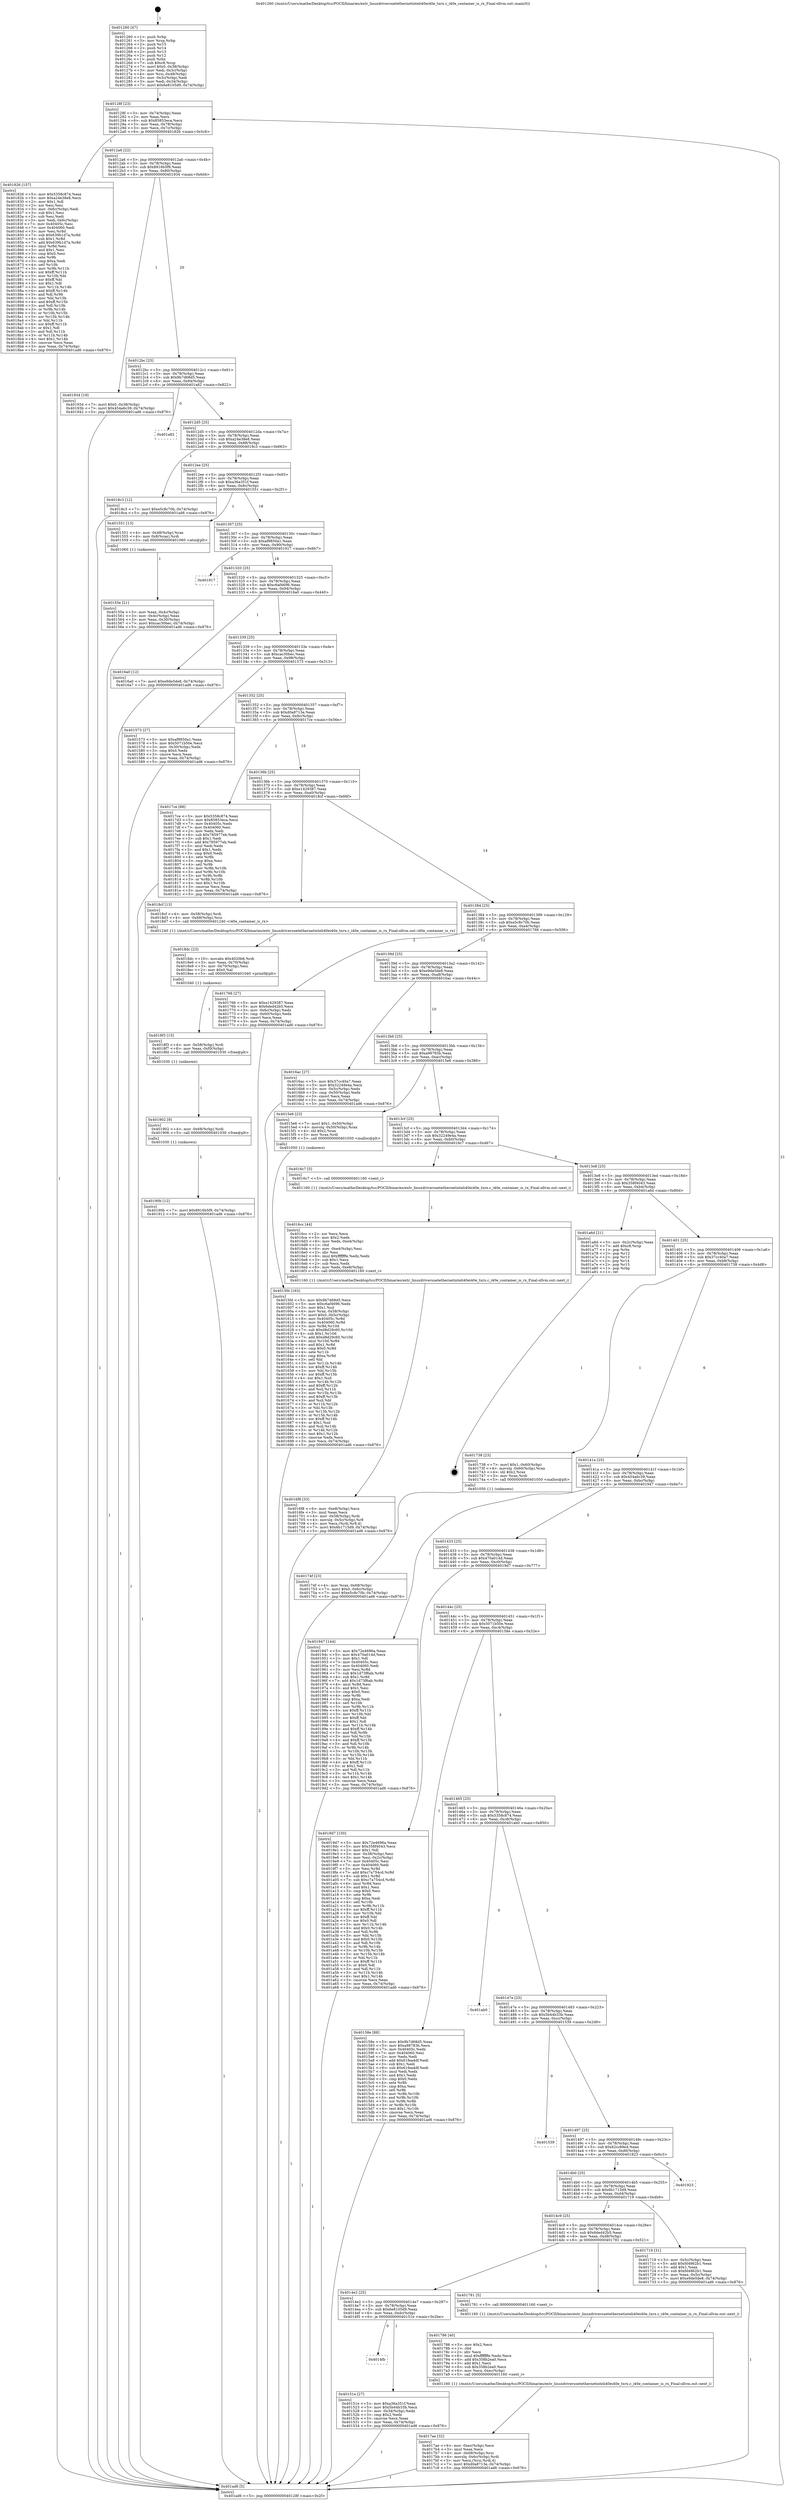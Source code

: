digraph "0x401260" {
  label = "0x401260 (/mnt/c/Users/mathe/Desktop/tcc/POCII/binaries/extr_linuxdriversnetethernetinteli40ei40e_txrx.c_i40e_container_is_rx_Final-ollvm.out::main(0))"
  labelloc = "t"
  node[shape=record]

  Entry [label="",width=0.3,height=0.3,shape=circle,fillcolor=black,style=filled]
  "0x40128f" [label="{
     0x40128f [23]\l
     | [instrs]\l
     &nbsp;&nbsp;0x40128f \<+3\>: mov -0x74(%rbp),%eax\l
     &nbsp;&nbsp;0x401292 \<+2\>: mov %eax,%ecx\l
     &nbsp;&nbsp;0x401294 \<+6\>: sub $0x85853eca,%ecx\l
     &nbsp;&nbsp;0x40129a \<+3\>: mov %eax,-0x78(%rbp)\l
     &nbsp;&nbsp;0x40129d \<+3\>: mov %ecx,-0x7c(%rbp)\l
     &nbsp;&nbsp;0x4012a0 \<+6\>: je 0000000000401826 \<main+0x5c6\>\l
  }"]
  "0x401826" [label="{
     0x401826 [157]\l
     | [instrs]\l
     &nbsp;&nbsp;0x401826 \<+5\>: mov $0x5358c874,%eax\l
     &nbsp;&nbsp;0x40182b \<+5\>: mov $0xa24e38e8,%ecx\l
     &nbsp;&nbsp;0x401830 \<+2\>: mov $0x1,%dl\l
     &nbsp;&nbsp;0x401832 \<+2\>: xor %esi,%esi\l
     &nbsp;&nbsp;0x401834 \<+3\>: mov -0x6c(%rbp),%edi\l
     &nbsp;&nbsp;0x401837 \<+3\>: sub $0x1,%esi\l
     &nbsp;&nbsp;0x40183a \<+2\>: sub %esi,%edi\l
     &nbsp;&nbsp;0x40183c \<+3\>: mov %edi,-0x6c(%rbp)\l
     &nbsp;&nbsp;0x40183f \<+7\>: mov 0x40405c,%esi\l
     &nbsp;&nbsp;0x401846 \<+7\>: mov 0x404060,%edi\l
     &nbsp;&nbsp;0x40184d \<+3\>: mov %esi,%r8d\l
     &nbsp;&nbsp;0x401850 \<+7\>: sub $0x639b1d7a,%r8d\l
     &nbsp;&nbsp;0x401857 \<+4\>: sub $0x1,%r8d\l
     &nbsp;&nbsp;0x40185b \<+7\>: add $0x639b1d7a,%r8d\l
     &nbsp;&nbsp;0x401862 \<+4\>: imul %r8d,%esi\l
     &nbsp;&nbsp;0x401866 \<+3\>: and $0x1,%esi\l
     &nbsp;&nbsp;0x401869 \<+3\>: cmp $0x0,%esi\l
     &nbsp;&nbsp;0x40186c \<+4\>: sete %r9b\l
     &nbsp;&nbsp;0x401870 \<+3\>: cmp $0xa,%edi\l
     &nbsp;&nbsp;0x401873 \<+4\>: setl %r10b\l
     &nbsp;&nbsp;0x401877 \<+3\>: mov %r9b,%r11b\l
     &nbsp;&nbsp;0x40187a \<+4\>: xor $0xff,%r11b\l
     &nbsp;&nbsp;0x40187e \<+3\>: mov %r10b,%bl\l
     &nbsp;&nbsp;0x401881 \<+3\>: xor $0xff,%bl\l
     &nbsp;&nbsp;0x401884 \<+3\>: xor $0x1,%dl\l
     &nbsp;&nbsp;0x401887 \<+3\>: mov %r11b,%r14b\l
     &nbsp;&nbsp;0x40188a \<+4\>: and $0xff,%r14b\l
     &nbsp;&nbsp;0x40188e \<+3\>: and %dl,%r9b\l
     &nbsp;&nbsp;0x401891 \<+3\>: mov %bl,%r15b\l
     &nbsp;&nbsp;0x401894 \<+4\>: and $0xff,%r15b\l
     &nbsp;&nbsp;0x401898 \<+3\>: and %dl,%r10b\l
     &nbsp;&nbsp;0x40189b \<+3\>: or %r9b,%r14b\l
     &nbsp;&nbsp;0x40189e \<+3\>: or %r10b,%r15b\l
     &nbsp;&nbsp;0x4018a1 \<+3\>: xor %r15b,%r14b\l
     &nbsp;&nbsp;0x4018a4 \<+3\>: or %bl,%r11b\l
     &nbsp;&nbsp;0x4018a7 \<+4\>: xor $0xff,%r11b\l
     &nbsp;&nbsp;0x4018ab \<+3\>: or $0x1,%dl\l
     &nbsp;&nbsp;0x4018ae \<+3\>: and %dl,%r11b\l
     &nbsp;&nbsp;0x4018b1 \<+3\>: or %r11b,%r14b\l
     &nbsp;&nbsp;0x4018b4 \<+4\>: test $0x1,%r14b\l
     &nbsp;&nbsp;0x4018b8 \<+3\>: cmovne %ecx,%eax\l
     &nbsp;&nbsp;0x4018bb \<+3\>: mov %eax,-0x74(%rbp)\l
     &nbsp;&nbsp;0x4018be \<+5\>: jmp 0000000000401ad6 \<main+0x876\>\l
  }"]
  "0x4012a6" [label="{
     0x4012a6 [22]\l
     | [instrs]\l
     &nbsp;&nbsp;0x4012a6 \<+5\>: jmp 00000000004012ab \<main+0x4b\>\l
     &nbsp;&nbsp;0x4012ab \<+3\>: mov -0x78(%rbp),%eax\l
     &nbsp;&nbsp;0x4012ae \<+5\>: sub $0x8916b5f9,%eax\l
     &nbsp;&nbsp;0x4012b3 \<+3\>: mov %eax,-0x80(%rbp)\l
     &nbsp;&nbsp;0x4012b6 \<+6\>: je 0000000000401934 \<main+0x6d4\>\l
  }"]
  Exit [label="",width=0.3,height=0.3,shape=circle,fillcolor=black,style=filled,peripheries=2]
  "0x401934" [label="{
     0x401934 [19]\l
     | [instrs]\l
     &nbsp;&nbsp;0x401934 \<+7\>: movl $0x0,-0x38(%rbp)\l
     &nbsp;&nbsp;0x40193b \<+7\>: movl $0x454a6c39,-0x74(%rbp)\l
     &nbsp;&nbsp;0x401942 \<+5\>: jmp 0000000000401ad6 \<main+0x876\>\l
  }"]
  "0x4012bc" [label="{
     0x4012bc [25]\l
     | [instrs]\l
     &nbsp;&nbsp;0x4012bc \<+5\>: jmp 00000000004012c1 \<main+0x61\>\l
     &nbsp;&nbsp;0x4012c1 \<+3\>: mov -0x78(%rbp),%eax\l
     &nbsp;&nbsp;0x4012c4 \<+5\>: sub $0x9b7d68d5,%eax\l
     &nbsp;&nbsp;0x4012c9 \<+6\>: mov %eax,-0x84(%rbp)\l
     &nbsp;&nbsp;0x4012cf \<+6\>: je 0000000000401a82 \<main+0x822\>\l
  }"]
  "0x40190b" [label="{
     0x40190b [12]\l
     | [instrs]\l
     &nbsp;&nbsp;0x40190b \<+7\>: movl $0x8916b5f9,-0x74(%rbp)\l
     &nbsp;&nbsp;0x401912 \<+5\>: jmp 0000000000401ad6 \<main+0x876\>\l
  }"]
  "0x401a82" [label="{
     0x401a82\l
  }", style=dashed]
  "0x4012d5" [label="{
     0x4012d5 [25]\l
     | [instrs]\l
     &nbsp;&nbsp;0x4012d5 \<+5\>: jmp 00000000004012da \<main+0x7a\>\l
     &nbsp;&nbsp;0x4012da \<+3\>: mov -0x78(%rbp),%eax\l
     &nbsp;&nbsp;0x4012dd \<+5\>: sub $0xa24e38e8,%eax\l
     &nbsp;&nbsp;0x4012e2 \<+6\>: mov %eax,-0x88(%rbp)\l
     &nbsp;&nbsp;0x4012e8 \<+6\>: je 00000000004018c3 \<main+0x663\>\l
  }"]
  "0x401902" [label="{
     0x401902 [9]\l
     | [instrs]\l
     &nbsp;&nbsp;0x401902 \<+4\>: mov -0x68(%rbp),%rdi\l
     &nbsp;&nbsp;0x401906 \<+5\>: call 0000000000401030 \<free@plt\>\l
     | [calls]\l
     &nbsp;&nbsp;0x401030 \{1\} (unknown)\l
  }"]
  "0x4018c3" [label="{
     0x4018c3 [12]\l
     | [instrs]\l
     &nbsp;&nbsp;0x4018c3 \<+7\>: movl $0xe5c8c70b,-0x74(%rbp)\l
     &nbsp;&nbsp;0x4018ca \<+5\>: jmp 0000000000401ad6 \<main+0x876\>\l
  }"]
  "0x4012ee" [label="{
     0x4012ee [25]\l
     | [instrs]\l
     &nbsp;&nbsp;0x4012ee \<+5\>: jmp 00000000004012f3 \<main+0x93\>\l
     &nbsp;&nbsp;0x4012f3 \<+3\>: mov -0x78(%rbp),%eax\l
     &nbsp;&nbsp;0x4012f6 \<+5\>: sub $0xa36a351f,%eax\l
     &nbsp;&nbsp;0x4012fb \<+6\>: mov %eax,-0x8c(%rbp)\l
     &nbsp;&nbsp;0x401301 \<+6\>: je 0000000000401551 \<main+0x2f1\>\l
  }"]
  "0x4018f3" [label="{
     0x4018f3 [15]\l
     | [instrs]\l
     &nbsp;&nbsp;0x4018f3 \<+4\>: mov -0x58(%rbp),%rdi\l
     &nbsp;&nbsp;0x4018f7 \<+6\>: mov %eax,-0xf0(%rbp)\l
     &nbsp;&nbsp;0x4018fd \<+5\>: call 0000000000401030 \<free@plt\>\l
     | [calls]\l
     &nbsp;&nbsp;0x401030 \{1\} (unknown)\l
  }"]
  "0x401551" [label="{
     0x401551 [13]\l
     | [instrs]\l
     &nbsp;&nbsp;0x401551 \<+4\>: mov -0x48(%rbp),%rax\l
     &nbsp;&nbsp;0x401555 \<+4\>: mov 0x8(%rax),%rdi\l
     &nbsp;&nbsp;0x401559 \<+5\>: call 0000000000401060 \<atoi@plt\>\l
     | [calls]\l
     &nbsp;&nbsp;0x401060 \{1\} (unknown)\l
  }"]
  "0x401307" [label="{
     0x401307 [25]\l
     | [instrs]\l
     &nbsp;&nbsp;0x401307 \<+5\>: jmp 000000000040130c \<main+0xac\>\l
     &nbsp;&nbsp;0x40130c \<+3\>: mov -0x78(%rbp),%eax\l
     &nbsp;&nbsp;0x40130f \<+5\>: sub $0xaf9850a1,%eax\l
     &nbsp;&nbsp;0x401314 \<+6\>: mov %eax,-0x90(%rbp)\l
     &nbsp;&nbsp;0x40131a \<+6\>: je 0000000000401917 \<main+0x6b7\>\l
  }"]
  "0x4018dc" [label="{
     0x4018dc [23]\l
     | [instrs]\l
     &nbsp;&nbsp;0x4018dc \<+10\>: movabs $0x4020b6,%rdi\l
     &nbsp;&nbsp;0x4018e6 \<+3\>: mov %eax,-0x70(%rbp)\l
     &nbsp;&nbsp;0x4018e9 \<+3\>: mov -0x70(%rbp),%esi\l
     &nbsp;&nbsp;0x4018ec \<+2\>: mov $0x0,%al\l
     &nbsp;&nbsp;0x4018ee \<+5\>: call 0000000000401040 \<printf@plt\>\l
     | [calls]\l
     &nbsp;&nbsp;0x401040 \{1\} (unknown)\l
  }"]
  "0x401917" [label="{
     0x401917\l
  }", style=dashed]
  "0x401320" [label="{
     0x401320 [25]\l
     | [instrs]\l
     &nbsp;&nbsp;0x401320 \<+5\>: jmp 0000000000401325 \<main+0xc5\>\l
     &nbsp;&nbsp;0x401325 \<+3\>: mov -0x78(%rbp),%eax\l
     &nbsp;&nbsp;0x401328 \<+5\>: sub $0xc6af4696,%eax\l
     &nbsp;&nbsp;0x40132d \<+6\>: mov %eax,-0x94(%rbp)\l
     &nbsp;&nbsp;0x401333 \<+6\>: je 00000000004016a0 \<main+0x440\>\l
  }"]
  "0x4017ae" [label="{
     0x4017ae [32]\l
     | [instrs]\l
     &nbsp;&nbsp;0x4017ae \<+6\>: mov -0xec(%rbp),%ecx\l
     &nbsp;&nbsp;0x4017b4 \<+3\>: imul %eax,%ecx\l
     &nbsp;&nbsp;0x4017b7 \<+4\>: mov -0x68(%rbp),%rsi\l
     &nbsp;&nbsp;0x4017bb \<+4\>: movslq -0x6c(%rbp),%rdi\l
     &nbsp;&nbsp;0x4017bf \<+3\>: mov %ecx,(%rsi,%rdi,4)\l
     &nbsp;&nbsp;0x4017c2 \<+7\>: movl $0xd0a8713e,-0x74(%rbp)\l
     &nbsp;&nbsp;0x4017c9 \<+5\>: jmp 0000000000401ad6 \<main+0x876\>\l
  }"]
  "0x4016a0" [label="{
     0x4016a0 [12]\l
     | [instrs]\l
     &nbsp;&nbsp;0x4016a0 \<+7\>: movl $0xe9de5de8,-0x74(%rbp)\l
     &nbsp;&nbsp;0x4016a7 \<+5\>: jmp 0000000000401ad6 \<main+0x876\>\l
  }"]
  "0x401339" [label="{
     0x401339 [25]\l
     | [instrs]\l
     &nbsp;&nbsp;0x401339 \<+5\>: jmp 000000000040133e \<main+0xde\>\l
     &nbsp;&nbsp;0x40133e \<+3\>: mov -0x78(%rbp),%eax\l
     &nbsp;&nbsp;0x401341 \<+5\>: sub $0xcac30bec,%eax\l
     &nbsp;&nbsp;0x401346 \<+6\>: mov %eax,-0x98(%rbp)\l
     &nbsp;&nbsp;0x40134c \<+6\>: je 0000000000401573 \<main+0x313\>\l
  }"]
  "0x401786" [label="{
     0x401786 [40]\l
     | [instrs]\l
     &nbsp;&nbsp;0x401786 \<+5\>: mov $0x2,%ecx\l
     &nbsp;&nbsp;0x40178b \<+1\>: cltd\l
     &nbsp;&nbsp;0x40178c \<+2\>: idiv %ecx\l
     &nbsp;&nbsp;0x40178e \<+6\>: imul $0xfffffffe,%edx,%ecx\l
     &nbsp;&nbsp;0x401794 \<+6\>: add $0x358b2ea0,%ecx\l
     &nbsp;&nbsp;0x40179a \<+3\>: add $0x1,%ecx\l
     &nbsp;&nbsp;0x40179d \<+6\>: sub $0x358b2ea0,%ecx\l
     &nbsp;&nbsp;0x4017a3 \<+6\>: mov %ecx,-0xec(%rbp)\l
     &nbsp;&nbsp;0x4017a9 \<+5\>: call 0000000000401160 \<next_i\>\l
     | [calls]\l
     &nbsp;&nbsp;0x401160 \{1\} (/mnt/c/Users/mathe/Desktop/tcc/POCII/binaries/extr_linuxdriversnetethernetinteli40ei40e_txrx.c_i40e_container_is_rx_Final-ollvm.out::next_i)\l
  }"]
  "0x401573" [label="{
     0x401573 [27]\l
     | [instrs]\l
     &nbsp;&nbsp;0x401573 \<+5\>: mov $0xaf9850a1,%eax\l
     &nbsp;&nbsp;0x401578 \<+5\>: mov $0x5071b50e,%ecx\l
     &nbsp;&nbsp;0x40157d \<+3\>: mov -0x30(%rbp),%edx\l
     &nbsp;&nbsp;0x401580 \<+3\>: cmp $0x0,%edx\l
     &nbsp;&nbsp;0x401583 \<+3\>: cmove %ecx,%eax\l
     &nbsp;&nbsp;0x401586 \<+3\>: mov %eax,-0x74(%rbp)\l
     &nbsp;&nbsp;0x401589 \<+5\>: jmp 0000000000401ad6 \<main+0x876\>\l
  }"]
  "0x401352" [label="{
     0x401352 [25]\l
     | [instrs]\l
     &nbsp;&nbsp;0x401352 \<+5\>: jmp 0000000000401357 \<main+0xf7\>\l
     &nbsp;&nbsp;0x401357 \<+3\>: mov -0x78(%rbp),%eax\l
     &nbsp;&nbsp;0x40135a \<+5\>: sub $0xd0a8713e,%eax\l
     &nbsp;&nbsp;0x40135f \<+6\>: mov %eax,-0x9c(%rbp)\l
     &nbsp;&nbsp;0x401365 \<+6\>: je 00000000004017ce \<main+0x56e\>\l
  }"]
  "0x40174f" [label="{
     0x40174f [23]\l
     | [instrs]\l
     &nbsp;&nbsp;0x40174f \<+4\>: mov %rax,-0x68(%rbp)\l
     &nbsp;&nbsp;0x401753 \<+7\>: movl $0x0,-0x6c(%rbp)\l
     &nbsp;&nbsp;0x40175a \<+7\>: movl $0xe5c8c70b,-0x74(%rbp)\l
     &nbsp;&nbsp;0x401761 \<+5\>: jmp 0000000000401ad6 \<main+0x876\>\l
  }"]
  "0x4017ce" [label="{
     0x4017ce [88]\l
     | [instrs]\l
     &nbsp;&nbsp;0x4017ce \<+5\>: mov $0x5358c874,%eax\l
     &nbsp;&nbsp;0x4017d3 \<+5\>: mov $0x85853eca,%ecx\l
     &nbsp;&nbsp;0x4017d8 \<+7\>: mov 0x40405c,%edx\l
     &nbsp;&nbsp;0x4017df \<+7\>: mov 0x404060,%esi\l
     &nbsp;&nbsp;0x4017e6 \<+2\>: mov %edx,%edi\l
     &nbsp;&nbsp;0x4017e8 \<+6\>: sub $0x785977eb,%edi\l
     &nbsp;&nbsp;0x4017ee \<+3\>: sub $0x1,%edi\l
     &nbsp;&nbsp;0x4017f1 \<+6\>: add $0x785977eb,%edi\l
     &nbsp;&nbsp;0x4017f7 \<+3\>: imul %edi,%edx\l
     &nbsp;&nbsp;0x4017fa \<+3\>: and $0x1,%edx\l
     &nbsp;&nbsp;0x4017fd \<+3\>: cmp $0x0,%edx\l
     &nbsp;&nbsp;0x401800 \<+4\>: sete %r8b\l
     &nbsp;&nbsp;0x401804 \<+3\>: cmp $0xa,%esi\l
     &nbsp;&nbsp;0x401807 \<+4\>: setl %r9b\l
     &nbsp;&nbsp;0x40180b \<+3\>: mov %r8b,%r10b\l
     &nbsp;&nbsp;0x40180e \<+3\>: and %r9b,%r10b\l
     &nbsp;&nbsp;0x401811 \<+3\>: xor %r9b,%r8b\l
     &nbsp;&nbsp;0x401814 \<+3\>: or %r8b,%r10b\l
     &nbsp;&nbsp;0x401817 \<+4\>: test $0x1,%r10b\l
     &nbsp;&nbsp;0x40181b \<+3\>: cmovne %ecx,%eax\l
     &nbsp;&nbsp;0x40181e \<+3\>: mov %eax,-0x74(%rbp)\l
     &nbsp;&nbsp;0x401821 \<+5\>: jmp 0000000000401ad6 \<main+0x876\>\l
  }"]
  "0x40136b" [label="{
     0x40136b [25]\l
     | [instrs]\l
     &nbsp;&nbsp;0x40136b \<+5\>: jmp 0000000000401370 \<main+0x110\>\l
     &nbsp;&nbsp;0x401370 \<+3\>: mov -0x78(%rbp),%eax\l
     &nbsp;&nbsp;0x401373 \<+5\>: sub $0xe1429387,%eax\l
     &nbsp;&nbsp;0x401378 \<+6\>: mov %eax,-0xa0(%rbp)\l
     &nbsp;&nbsp;0x40137e \<+6\>: je 00000000004018cf \<main+0x66f\>\l
  }"]
  "0x4016f8" [label="{
     0x4016f8 [33]\l
     | [instrs]\l
     &nbsp;&nbsp;0x4016f8 \<+6\>: mov -0xe8(%rbp),%ecx\l
     &nbsp;&nbsp;0x4016fe \<+3\>: imul %eax,%ecx\l
     &nbsp;&nbsp;0x401701 \<+4\>: mov -0x58(%rbp),%rdi\l
     &nbsp;&nbsp;0x401705 \<+4\>: movslq -0x5c(%rbp),%r8\l
     &nbsp;&nbsp;0x401709 \<+4\>: mov %ecx,(%rdi,%r8,4)\l
     &nbsp;&nbsp;0x40170d \<+7\>: movl $0x6b1715d9,-0x74(%rbp)\l
     &nbsp;&nbsp;0x401714 \<+5\>: jmp 0000000000401ad6 \<main+0x876\>\l
  }"]
  "0x4018cf" [label="{
     0x4018cf [13]\l
     | [instrs]\l
     &nbsp;&nbsp;0x4018cf \<+4\>: mov -0x58(%rbp),%rdi\l
     &nbsp;&nbsp;0x4018d3 \<+4\>: mov -0x68(%rbp),%rsi\l
     &nbsp;&nbsp;0x4018d7 \<+5\>: call 0000000000401240 \<i40e_container_is_rx\>\l
     | [calls]\l
     &nbsp;&nbsp;0x401240 \{1\} (/mnt/c/Users/mathe/Desktop/tcc/POCII/binaries/extr_linuxdriversnetethernetinteli40ei40e_txrx.c_i40e_container_is_rx_Final-ollvm.out::i40e_container_is_rx)\l
  }"]
  "0x401384" [label="{
     0x401384 [25]\l
     | [instrs]\l
     &nbsp;&nbsp;0x401384 \<+5\>: jmp 0000000000401389 \<main+0x129\>\l
     &nbsp;&nbsp;0x401389 \<+3\>: mov -0x78(%rbp),%eax\l
     &nbsp;&nbsp;0x40138c \<+5\>: sub $0xe5c8c70b,%eax\l
     &nbsp;&nbsp;0x401391 \<+6\>: mov %eax,-0xa4(%rbp)\l
     &nbsp;&nbsp;0x401397 \<+6\>: je 0000000000401766 \<main+0x506\>\l
  }"]
  "0x4016cc" [label="{
     0x4016cc [44]\l
     | [instrs]\l
     &nbsp;&nbsp;0x4016cc \<+2\>: xor %ecx,%ecx\l
     &nbsp;&nbsp;0x4016ce \<+5\>: mov $0x2,%edx\l
     &nbsp;&nbsp;0x4016d3 \<+6\>: mov %edx,-0xe4(%rbp)\l
     &nbsp;&nbsp;0x4016d9 \<+1\>: cltd\l
     &nbsp;&nbsp;0x4016da \<+6\>: mov -0xe4(%rbp),%esi\l
     &nbsp;&nbsp;0x4016e0 \<+2\>: idiv %esi\l
     &nbsp;&nbsp;0x4016e2 \<+6\>: imul $0xfffffffe,%edx,%edx\l
     &nbsp;&nbsp;0x4016e8 \<+3\>: sub $0x1,%ecx\l
     &nbsp;&nbsp;0x4016eb \<+2\>: sub %ecx,%edx\l
     &nbsp;&nbsp;0x4016ed \<+6\>: mov %edx,-0xe8(%rbp)\l
     &nbsp;&nbsp;0x4016f3 \<+5\>: call 0000000000401160 \<next_i\>\l
     | [calls]\l
     &nbsp;&nbsp;0x401160 \{1\} (/mnt/c/Users/mathe/Desktop/tcc/POCII/binaries/extr_linuxdriversnetethernetinteli40ei40e_txrx.c_i40e_container_is_rx_Final-ollvm.out::next_i)\l
  }"]
  "0x401766" [label="{
     0x401766 [27]\l
     | [instrs]\l
     &nbsp;&nbsp;0x401766 \<+5\>: mov $0xe1429387,%eax\l
     &nbsp;&nbsp;0x40176b \<+5\>: mov $0x6ded42b5,%ecx\l
     &nbsp;&nbsp;0x401770 \<+3\>: mov -0x6c(%rbp),%edx\l
     &nbsp;&nbsp;0x401773 \<+3\>: cmp -0x60(%rbp),%edx\l
     &nbsp;&nbsp;0x401776 \<+3\>: cmovl %ecx,%eax\l
     &nbsp;&nbsp;0x401779 \<+3\>: mov %eax,-0x74(%rbp)\l
     &nbsp;&nbsp;0x40177c \<+5\>: jmp 0000000000401ad6 \<main+0x876\>\l
  }"]
  "0x40139d" [label="{
     0x40139d [25]\l
     | [instrs]\l
     &nbsp;&nbsp;0x40139d \<+5\>: jmp 00000000004013a2 \<main+0x142\>\l
     &nbsp;&nbsp;0x4013a2 \<+3\>: mov -0x78(%rbp),%eax\l
     &nbsp;&nbsp;0x4013a5 \<+5\>: sub $0xe9de5de8,%eax\l
     &nbsp;&nbsp;0x4013aa \<+6\>: mov %eax,-0xa8(%rbp)\l
     &nbsp;&nbsp;0x4013b0 \<+6\>: je 00000000004016ac \<main+0x44c\>\l
  }"]
  "0x4015fd" [label="{
     0x4015fd [163]\l
     | [instrs]\l
     &nbsp;&nbsp;0x4015fd \<+5\>: mov $0x9b7d68d5,%ecx\l
     &nbsp;&nbsp;0x401602 \<+5\>: mov $0xc6af4696,%edx\l
     &nbsp;&nbsp;0x401607 \<+3\>: mov $0x1,%sil\l
     &nbsp;&nbsp;0x40160a \<+4\>: mov %rax,-0x58(%rbp)\l
     &nbsp;&nbsp;0x40160e \<+7\>: movl $0x0,-0x5c(%rbp)\l
     &nbsp;&nbsp;0x401615 \<+8\>: mov 0x40405c,%r8d\l
     &nbsp;&nbsp;0x40161d \<+8\>: mov 0x404060,%r9d\l
     &nbsp;&nbsp;0x401625 \<+3\>: mov %r8d,%r10d\l
     &nbsp;&nbsp;0x401628 \<+7\>: sub $0xd8d29c60,%r10d\l
     &nbsp;&nbsp;0x40162f \<+4\>: sub $0x1,%r10d\l
     &nbsp;&nbsp;0x401633 \<+7\>: add $0xd8d29c60,%r10d\l
     &nbsp;&nbsp;0x40163a \<+4\>: imul %r10d,%r8d\l
     &nbsp;&nbsp;0x40163e \<+4\>: and $0x1,%r8d\l
     &nbsp;&nbsp;0x401642 \<+4\>: cmp $0x0,%r8d\l
     &nbsp;&nbsp;0x401646 \<+4\>: sete %r11b\l
     &nbsp;&nbsp;0x40164a \<+4\>: cmp $0xa,%r9d\l
     &nbsp;&nbsp;0x40164e \<+3\>: setl %bl\l
     &nbsp;&nbsp;0x401651 \<+3\>: mov %r11b,%r14b\l
     &nbsp;&nbsp;0x401654 \<+4\>: xor $0xff,%r14b\l
     &nbsp;&nbsp;0x401658 \<+3\>: mov %bl,%r15b\l
     &nbsp;&nbsp;0x40165b \<+4\>: xor $0xff,%r15b\l
     &nbsp;&nbsp;0x40165f \<+4\>: xor $0x1,%sil\l
     &nbsp;&nbsp;0x401663 \<+3\>: mov %r14b,%r12b\l
     &nbsp;&nbsp;0x401666 \<+4\>: and $0xff,%r12b\l
     &nbsp;&nbsp;0x40166a \<+3\>: and %sil,%r11b\l
     &nbsp;&nbsp;0x40166d \<+3\>: mov %r15b,%r13b\l
     &nbsp;&nbsp;0x401670 \<+4\>: and $0xff,%r13b\l
     &nbsp;&nbsp;0x401674 \<+3\>: and %sil,%bl\l
     &nbsp;&nbsp;0x401677 \<+3\>: or %r11b,%r12b\l
     &nbsp;&nbsp;0x40167a \<+3\>: or %bl,%r13b\l
     &nbsp;&nbsp;0x40167d \<+3\>: xor %r13b,%r12b\l
     &nbsp;&nbsp;0x401680 \<+3\>: or %r15b,%r14b\l
     &nbsp;&nbsp;0x401683 \<+4\>: xor $0xff,%r14b\l
     &nbsp;&nbsp;0x401687 \<+4\>: or $0x1,%sil\l
     &nbsp;&nbsp;0x40168b \<+3\>: and %sil,%r14b\l
     &nbsp;&nbsp;0x40168e \<+3\>: or %r14b,%r12b\l
     &nbsp;&nbsp;0x401691 \<+4\>: test $0x1,%r12b\l
     &nbsp;&nbsp;0x401695 \<+3\>: cmovne %edx,%ecx\l
     &nbsp;&nbsp;0x401698 \<+3\>: mov %ecx,-0x74(%rbp)\l
     &nbsp;&nbsp;0x40169b \<+5\>: jmp 0000000000401ad6 \<main+0x876\>\l
  }"]
  "0x4016ac" [label="{
     0x4016ac [27]\l
     | [instrs]\l
     &nbsp;&nbsp;0x4016ac \<+5\>: mov $0x37cc40a7,%eax\l
     &nbsp;&nbsp;0x4016b1 \<+5\>: mov $0x32249e4a,%ecx\l
     &nbsp;&nbsp;0x4016b6 \<+3\>: mov -0x5c(%rbp),%edx\l
     &nbsp;&nbsp;0x4016b9 \<+3\>: cmp -0x50(%rbp),%edx\l
     &nbsp;&nbsp;0x4016bc \<+3\>: cmovl %ecx,%eax\l
     &nbsp;&nbsp;0x4016bf \<+3\>: mov %eax,-0x74(%rbp)\l
     &nbsp;&nbsp;0x4016c2 \<+5\>: jmp 0000000000401ad6 \<main+0x876\>\l
  }"]
  "0x4013b6" [label="{
     0x4013b6 [25]\l
     | [instrs]\l
     &nbsp;&nbsp;0x4013b6 \<+5\>: jmp 00000000004013bb \<main+0x15b\>\l
     &nbsp;&nbsp;0x4013bb \<+3\>: mov -0x78(%rbp),%eax\l
     &nbsp;&nbsp;0x4013be \<+5\>: sub $0xa98783b,%eax\l
     &nbsp;&nbsp;0x4013c3 \<+6\>: mov %eax,-0xac(%rbp)\l
     &nbsp;&nbsp;0x4013c9 \<+6\>: je 00000000004015e6 \<main+0x386\>\l
  }"]
  "0x40155e" [label="{
     0x40155e [21]\l
     | [instrs]\l
     &nbsp;&nbsp;0x40155e \<+3\>: mov %eax,-0x4c(%rbp)\l
     &nbsp;&nbsp;0x401561 \<+3\>: mov -0x4c(%rbp),%eax\l
     &nbsp;&nbsp;0x401564 \<+3\>: mov %eax,-0x30(%rbp)\l
     &nbsp;&nbsp;0x401567 \<+7\>: movl $0xcac30bec,-0x74(%rbp)\l
     &nbsp;&nbsp;0x40156e \<+5\>: jmp 0000000000401ad6 \<main+0x876\>\l
  }"]
  "0x4015e6" [label="{
     0x4015e6 [23]\l
     | [instrs]\l
     &nbsp;&nbsp;0x4015e6 \<+7\>: movl $0x1,-0x50(%rbp)\l
     &nbsp;&nbsp;0x4015ed \<+4\>: movslq -0x50(%rbp),%rax\l
     &nbsp;&nbsp;0x4015f1 \<+4\>: shl $0x2,%rax\l
     &nbsp;&nbsp;0x4015f5 \<+3\>: mov %rax,%rdi\l
     &nbsp;&nbsp;0x4015f8 \<+5\>: call 0000000000401050 \<malloc@plt\>\l
     | [calls]\l
     &nbsp;&nbsp;0x401050 \{1\} (unknown)\l
  }"]
  "0x4013cf" [label="{
     0x4013cf [25]\l
     | [instrs]\l
     &nbsp;&nbsp;0x4013cf \<+5\>: jmp 00000000004013d4 \<main+0x174\>\l
     &nbsp;&nbsp;0x4013d4 \<+3\>: mov -0x78(%rbp),%eax\l
     &nbsp;&nbsp;0x4013d7 \<+5\>: sub $0x32249e4a,%eax\l
     &nbsp;&nbsp;0x4013dc \<+6\>: mov %eax,-0xb0(%rbp)\l
     &nbsp;&nbsp;0x4013e2 \<+6\>: je 00000000004016c7 \<main+0x467\>\l
  }"]
  "0x401260" [label="{
     0x401260 [47]\l
     | [instrs]\l
     &nbsp;&nbsp;0x401260 \<+1\>: push %rbp\l
     &nbsp;&nbsp;0x401261 \<+3\>: mov %rsp,%rbp\l
     &nbsp;&nbsp;0x401264 \<+2\>: push %r15\l
     &nbsp;&nbsp;0x401266 \<+2\>: push %r14\l
     &nbsp;&nbsp;0x401268 \<+2\>: push %r13\l
     &nbsp;&nbsp;0x40126a \<+2\>: push %r12\l
     &nbsp;&nbsp;0x40126c \<+1\>: push %rbx\l
     &nbsp;&nbsp;0x40126d \<+7\>: sub $0xc8,%rsp\l
     &nbsp;&nbsp;0x401274 \<+7\>: movl $0x0,-0x38(%rbp)\l
     &nbsp;&nbsp;0x40127b \<+3\>: mov %edi,-0x3c(%rbp)\l
     &nbsp;&nbsp;0x40127e \<+4\>: mov %rsi,-0x48(%rbp)\l
     &nbsp;&nbsp;0x401282 \<+3\>: mov -0x3c(%rbp),%edi\l
     &nbsp;&nbsp;0x401285 \<+3\>: mov %edi,-0x34(%rbp)\l
     &nbsp;&nbsp;0x401288 \<+7\>: movl $0x6e8105d9,-0x74(%rbp)\l
  }"]
  "0x4016c7" [label="{
     0x4016c7 [5]\l
     | [instrs]\l
     &nbsp;&nbsp;0x4016c7 \<+5\>: call 0000000000401160 \<next_i\>\l
     | [calls]\l
     &nbsp;&nbsp;0x401160 \{1\} (/mnt/c/Users/mathe/Desktop/tcc/POCII/binaries/extr_linuxdriversnetethernetinteli40ei40e_txrx.c_i40e_container_is_rx_Final-ollvm.out::next_i)\l
  }"]
  "0x4013e8" [label="{
     0x4013e8 [25]\l
     | [instrs]\l
     &nbsp;&nbsp;0x4013e8 \<+5\>: jmp 00000000004013ed \<main+0x18d\>\l
     &nbsp;&nbsp;0x4013ed \<+3\>: mov -0x78(%rbp),%eax\l
     &nbsp;&nbsp;0x4013f0 \<+5\>: sub $0x358f4043,%eax\l
     &nbsp;&nbsp;0x4013f5 \<+6\>: mov %eax,-0xb4(%rbp)\l
     &nbsp;&nbsp;0x4013fb \<+6\>: je 0000000000401a6d \<main+0x80d\>\l
  }"]
  "0x401ad6" [label="{
     0x401ad6 [5]\l
     | [instrs]\l
     &nbsp;&nbsp;0x401ad6 \<+5\>: jmp 000000000040128f \<main+0x2f\>\l
  }"]
  "0x401a6d" [label="{
     0x401a6d [21]\l
     | [instrs]\l
     &nbsp;&nbsp;0x401a6d \<+3\>: mov -0x2c(%rbp),%eax\l
     &nbsp;&nbsp;0x401a70 \<+7\>: add $0xc8,%rsp\l
     &nbsp;&nbsp;0x401a77 \<+1\>: pop %rbx\l
     &nbsp;&nbsp;0x401a78 \<+2\>: pop %r12\l
     &nbsp;&nbsp;0x401a7a \<+2\>: pop %r13\l
     &nbsp;&nbsp;0x401a7c \<+2\>: pop %r14\l
     &nbsp;&nbsp;0x401a7e \<+2\>: pop %r15\l
     &nbsp;&nbsp;0x401a80 \<+1\>: pop %rbp\l
     &nbsp;&nbsp;0x401a81 \<+1\>: ret\l
  }"]
  "0x401401" [label="{
     0x401401 [25]\l
     | [instrs]\l
     &nbsp;&nbsp;0x401401 \<+5\>: jmp 0000000000401406 \<main+0x1a6\>\l
     &nbsp;&nbsp;0x401406 \<+3\>: mov -0x78(%rbp),%eax\l
     &nbsp;&nbsp;0x401409 \<+5\>: sub $0x37cc40a7,%eax\l
     &nbsp;&nbsp;0x40140e \<+6\>: mov %eax,-0xb8(%rbp)\l
     &nbsp;&nbsp;0x401414 \<+6\>: je 0000000000401738 \<main+0x4d8\>\l
  }"]
  "0x4014fb" [label="{
     0x4014fb\l
  }", style=dashed]
  "0x401738" [label="{
     0x401738 [23]\l
     | [instrs]\l
     &nbsp;&nbsp;0x401738 \<+7\>: movl $0x1,-0x60(%rbp)\l
     &nbsp;&nbsp;0x40173f \<+4\>: movslq -0x60(%rbp),%rax\l
     &nbsp;&nbsp;0x401743 \<+4\>: shl $0x2,%rax\l
     &nbsp;&nbsp;0x401747 \<+3\>: mov %rax,%rdi\l
     &nbsp;&nbsp;0x40174a \<+5\>: call 0000000000401050 \<malloc@plt\>\l
     | [calls]\l
     &nbsp;&nbsp;0x401050 \{1\} (unknown)\l
  }"]
  "0x40141a" [label="{
     0x40141a [25]\l
     | [instrs]\l
     &nbsp;&nbsp;0x40141a \<+5\>: jmp 000000000040141f \<main+0x1bf\>\l
     &nbsp;&nbsp;0x40141f \<+3\>: mov -0x78(%rbp),%eax\l
     &nbsp;&nbsp;0x401422 \<+5\>: sub $0x454a6c39,%eax\l
     &nbsp;&nbsp;0x401427 \<+6\>: mov %eax,-0xbc(%rbp)\l
     &nbsp;&nbsp;0x40142d \<+6\>: je 0000000000401947 \<main+0x6e7\>\l
  }"]
  "0x40151e" [label="{
     0x40151e [27]\l
     | [instrs]\l
     &nbsp;&nbsp;0x40151e \<+5\>: mov $0xa36a351f,%eax\l
     &nbsp;&nbsp;0x401523 \<+5\>: mov $0x5b44b33b,%ecx\l
     &nbsp;&nbsp;0x401528 \<+3\>: mov -0x34(%rbp),%edx\l
     &nbsp;&nbsp;0x40152b \<+3\>: cmp $0x2,%edx\l
     &nbsp;&nbsp;0x40152e \<+3\>: cmovne %ecx,%eax\l
     &nbsp;&nbsp;0x401531 \<+3\>: mov %eax,-0x74(%rbp)\l
     &nbsp;&nbsp;0x401534 \<+5\>: jmp 0000000000401ad6 \<main+0x876\>\l
  }"]
  "0x401947" [label="{
     0x401947 [144]\l
     | [instrs]\l
     &nbsp;&nbsp;0x401947 \<+5\>: mov $0x72e4696a,%eax\l
     &nbsp;&nbsp;0x40194c \<+5\>: mov $0x470a014d,%ecx\l
     &nbsp;&nbsp;0x401951 \<+2\>: mov $0x1,%dl\l
     &nbsp;&nbsp;0x401953 \<+7\>: mov 0x40405c,%esi\l
     &nbsp;&nbsp;0x40195a \<+7\>: mov 0x404060,%edi\l
     &nbsp;&nbsp;0x401961 \<+3\>: mov %esi,%r8d\l
     &nbsp;&nbsp;0x401964 \<+7\>: sub $0x1d73f6ab,%r8d\l
     &nbsp;&nbsp;0x40196b \<+4\>: sub $0x1,%r8d\l
     &nbsp;&nbsp;0x40196f \<+7\>: add $0x1d73f6ab,%r8d\l
     &nbsp;&nbsp;0x401976 \<+4\>: imul %r8d,%esi\l
     &nbsp;&nbsp;0x40197a \<+3\>: and $0x1,%esi\l
     &nbsp;&nbsp;0x40197d \<+3\>: cmp $0x0,%esi\l
     &nbsp;&nbsp;0x401980 \<+4\>: sete %r9b\l
     &nbsp;&nbsp;0x401984 \<+3\>: cmp $0xa,%edi\l
     &nbsp;&nbsp;0x401987 \<+4\>: setl %r10b\l
     &nbsp;&nbsp;0x40198b \<+3\>: mov %r9b,%r11b\l
     &nbsp;&nbsp;0x40198e \<+4\>: xor $0xff,%r11b\l
     &nbsp;&nbsp;0x401992 \<+3\>: mov %r10b,%bl\l
     &nbsp;&nbsp;0x401995 \<+3\>: xor $0xff,%bl\l
     &nbsp;&nbsp;0x401998 \<+3\>: xor $0x1,%dl\l
     &nbsp;&nbsp;0x40199b \<+3\>: mov %r11b,%r14b\l
     &nbsp;&nbsp;0x40199e \<+4\>: and $0xff,%r14b\l
     &nbsp;&nbsp;0x4019a2 \<+3\>: and %dl,%r9b\l
     &nbsp;&nbsp;0x4019a5 \<+3\>: mov %bl,%r15b\l
     &nbsp;&nbsp;0x4019a8 \<+4\>: and $0xff,%r15b\l
     &nbsp;&nbsp;0x4019ac \<+3\>: and %dl,%r10b\l
     &nbsp;&nbsp;0x4019af \<+3\>: or %r9b,%r14b\l
     &nbsp;&nbsp;0x4019b2 \<+3\>: or %r10b,%r15b\l
     &nbsp;&nbsp;0x4019b5 \<+3\>: xor %r15b,%r14b\l
     &nbsp;&nbsp;0x4019b8 \<+3\>: or %bl,%r11b\l
     &nbsp;&nbsp;0x4019bb \<+4\>: xor $0xff,%r11b\l
     &nbsp;&nbsp;0x4019bf \<+3\>: or $0x1,%dl\l
     &nbsp;&nbsp;0x4019c2 \<+3\>: and %dl,%r11b\l
     &nbsp;&nbsp;0x4019c5 \<+3\>: or %r11b,%r14b\l
     &nbsp;&nbsp;0x4019c8 \<+4\>: test $0x1,%r14b\l
     &nbsp;&nbsp;0x4019cc \<+3\>: cmovne %ecx,%eax\l
     &nbsp;&nbsp;0x4019cf \<+3\>: mov %eax,-0x74(%rbp)\l
     &nbsp;&nbsp;0x4019d2 \<+5\>: jmp 0000000000401ad6 \<main+0x876\>\l
  }"]
  "0x401433" [label="{
     0x401433 [25]\l
     | [instrs]\l
     &nbsp;&nbsp;0x401433 \<+5\>: jmp 0000000000401438 \<main+0x1d8\>\l
     &nbsp;&nbsp;0x401438 \<+3\>: mov -0x78(%rbp),%eax\l
     &nbsp;&nbsp;0x40143b \<+5\>: sub $0x470a014d,%eax\l
     &nbsp;&nbsp;0x401440 \<+6\>: mov %eax,-0xc0(%rbp)\l
     &nbsp;&nbsp;0x401446 \<+6\>: je 00000000004019d7 \<main+0x777\>\l
  }"]
  "0x4014e2" [label="{
     0x4014e2 [25]\l
     | [instrs]\l
     &nbsp;&nbsp;0x4014e2 \<+5\>: jmp 00000000004014e7 \<main+0x287\>\l
     &nbsp;&nbsp;0x4014e7 \<+3\>: mov -0x78(%rbp),%eax\l
     &nbsp;&nbsp;0x4014ea \<+5\>: sub $0x6e8105d9,%eax\l
     &nbsp;&nbsp;0x4014ef \<+6\>: mov %eax,-0xdc(%rbp)\l
     &nbsp;&nbsp;0x4014f5 \<+6\>: je 000000000040151e \<main+0x2be\>\l
  }"]
  "0x4019d7" [label="{
     0x4019d7 [150]\l
     | [instrs]\l
     &nbsp;&nbsp;0x4019d7 \<+5\>: mov $0x72e4696a,%eax\l
     &nbsp;&nbsp;0x4019dc \<+5\>: mov $0x358f4043,%ecx\l
     &nbsp;&nbsp;0x4019e1 \<+2\>: mov $0x1,%dl\l
     &nbsp;&nbsp;0x4019e3 \<+3\>: mov -0x38(%rbp),%esi\l
     &nbsp;&nbsp;0x4019e6 \<+3\>: mov %esi,-0x2c(%rbp)\l
     &nbsp;&nbsp;0x4019e9 \<+7\>: mov 0x40405c,%esi\l
     &nbsp;&nbsp;0x4019f0 \<+7\>: mov 0x404060,%edi\l
     &nbsp;&nbsp;0x4019f7 \<+3\>: mov %esi,%r8d\l
     &nbsp;&nbsp;0x4019fa \<+7\>: add $0xc7a754cd,%r8d\l
     &nbsp;&nbsp;0x401a01 \<+4\>: sub $0x1,%r8d\l
     &nbsp;&nbsp;0x401a05 \<+7\>: sub $0xc7a754cd,%r8d\l
     &nbsp;&nbsp;0x401a0c \<+4\>: imul %r8d,%esi\l
     &nbsp;&nbsp;0x401a10 \<+3\>: and $0x1,%esi\l
     &nbsp;&nbsp;0x401a13 \<+3\>: cmp $0x0,%esi\l
     &nbsp;&nbsp;0x401a16 \<+4\>: sete %r9b\l
     &nbsp;&nbsp;0x401a1a \<+3\>: cmp $0xa,%edi\l
     &nbsp;&nbsp;0x401a1d \<+4\>: setl %r10b\l
     &nbsp;&nbsp;0x401a21 \<+3\>: mov %r9b,%r11b\l
     &nbsp;&nbsp;0x401a24 \<+4\>: xor $0xff,%r11b\l
     &nbsp;&nbsp;0x401a28 \<+3\>: mov %r10b,%bl\l
     &nbsp;&nbsp;0x401a2b \<+3\>: xor $0xff,%bl\l
     &nbsp;&nbsp;0x401a2e \<+3\>: xor $0x0,%dl\l
     &nbsp;&nbsp;0x401a31 \<+3\>: mov %r11b,%r14b\l
     &nbsp;&nbsp;0x401a34 \<+4\>: and $0x0,%r14b\l
     &nbsp;&nbsp;0x401a38 \<+3\>: and %dl,%r9b\l
     &nbsp;&nbsp;0x401a3b \<+3\>: mov %bl,%r15b\l
     &nbsp;&nbsp;0x401a3e \<+4\>: and $0x0,%r15b\l
     &nbsp;&nbsp;0x401a42 \<+3\>: and %dl,%r10b\l
     &nbsp;&nbsp;0x401a45 \<+3\>: or %r9b,%r14b\l
     &nbsp;&nbsp;0x401a48 \<+3\>: or %r10b,%r15b\l
     &nbsp;&nbsp;0x401a4b \<+3\>: xor %r15b,%r14b\l
     &nbsp;&nbsp;0x401a4e \<+3\>: or %bl,%r11b\l
     &nbsp;&nbsp;0x401a51 \<+4\>: xor $0xff,%r11b\l
     &nbsp;&nbsp;0x401a55 \<+3\>: or $0x0,%dl\l
     &nbsp;&nbsp;0x401a58 \<+3\>: and %dl,%r11b\l
     &nbsp;&nbsp;0x401a5b \<+3\>: or %r11b,%r14b\l
     &nbsp;&nbsp;0x401a5e \<+4\>: test $0x1,%r14b\l
     &nbsp;&nbsp;0x401a62 \<+3\>: cmovne %ecx,%eax\l
     &nbsp;&nbsp;0x401a65 \<+3\>: mov %eax,-0x74(%rbp)\l
     &nbsp;&nbsp;0x401a68 \<+5\>: jmp 0000000000401ad6 \<main+0x876\>\l
  }"]
  "0x40144c" [label="{
     0x40144c [25]\l
     | [instrs]\l
     &nbsp;&nbsp;0x40144c \<+5\>: jmp 0000000000401451 \<main+0x1f1\>\l
     &nbsp;&nbsp;0x401451 \<+3\>: mov -0x78(%rbp),%eax\l
     &nbsp;&nbsp;0x401454 \<+5\>: sub $0x5071b50e,%eax\l
     &nbsp;&nbsp;0x401459 \<+6\>: mov %eax,-0xc4(%rbp)\l
     &nbsp;&nbsp;0x40145f \<+6\>: je 000000000040158e \<main+0x32e\>\l
  }"]
  "0x401781" [label="{
     0x401781 [5]\l
     | [instrs]\l
     &nbsp;&nbsp;0x401781 \<+5\>: call 0000000000401160 \<next_i\>\l
     | [calls]\l
     &nbsp;&nbsp;0x401160 \{1\} (/mnt/c/Users/mathe/Desktop/tcc/POCII/binaries/extr_linuxdriversnetethernetinteli40ei40e_txrx.c_i40e_container_is_rx_Final-ollvm.out::next_i)\l
  }"]
  "0x40158e" [label="{
     0x40158e [88]\l
     | [instrs]\l
     &nbsp;&nbsp;0x40158e \<+5\>: mov $0x9b7d68d5,%eax\l
     &nbsp;&nbsp;0x401593 \<+5\>: mov $0xa98783b,%ecx\l
     &nbsp;&nbsp;0x401598 \<+7\>: mov 0x40405c,%edx\l
     &nbsp;&nbsp;0x40159f \<+7\>: mov 0x404060,%esi\l
     &nbsp;&nbsp;0x4015a6 \<+2\>: mov %edx,%edi\l
     &nbsp;&nbsp;0x4015a8 \<+6\>: add $0x61fea4df,%edi\l
     &nbsp;&nbsp;0x4015ae \<+3\>: sub $0x1,%edi\l
     &nbsp;&nbsp;0x4015b1 \<+6\>: sub $0x61fea4df,%edi\l
     &nbsp;&nbsp;0x4015b7 \<+3\>: imul %edi,%edx\l
     &nbsp;&nbsp;0x4015ba \<+3\>: and $0x1,%edx\l
     &nbsp;&nbsp;0x4015bd \<+3\>: cmp $0x0,%edx\l
     &nbsp;&nbsp;0x4015c0 \<+4\>: sete %r8b\l
     &nbsp;&nbsp;0x4015c4 \<+3\>: cmp $0xa,%esi\l
     &nbsp;&nbsp;0x4015c7 \<+4\>: setl %r9b\l
     &nbsp;&nbsp;0x4015cb \<+3\>: mov %r8b,%r10b\l
     &nbsp;&nbsp;0x4015ce \<+3\>: and %r9b,%r10b\l
     &nbsp;&nbsp;0x4015d1 \<+3\>: xor %r9b,%r8b\l
     &nbsp;&nbsp;0x4015d4 \<+3\>: or %r8b,%r10b\l
     &nbsp;&nbsp;0x4015d7 \<+4\>: test $0x1,%r10b\l
     &nbsp;&nbsp;0x4015db \<+3\>: cmovne %ecx,%eax\l
     &nbsp;&nbsp;0x4015de \<+3\>: mov %eax,-0x74(%rbp)\l
     &nbsp;&nbsp;0x4015e1 \<+5\>: jmp 0000000000401ad6 \<main+0x876\>\l
  }"]
  "0x401465" [label="{
     0x401465 [25]\l
     | [instrs]\l
     &nbsp;&nbsp;0x401465 \<+5\>: jmp 000000000040146a \<main+0x20a\>\l
     &nbsp;&nbsp;0x40146a \<+3\>: mov -0x78(%rbp),%eax\l
     &nbsp;&nbsp;0x40146d \<+5\>: sub $0x5358c874,%eax\l
     &nbsp;&nbsp;0x401472 \<+6\>: mov %eax,-0xc8(%rbp)\l
     &nbsp;&nbsp;0x401478 \<+6\>: je 0000000000401ab0 \<main+0x850\>\l
  }"]
  "0x4014c9" [label="{
     0x4014c9 [25]\l
     | [instrs]\l
     &nbsp;&nbsp;0x4014c9 \<+5\>: jmp 00000000004014ce \<main+0x26e\>\l
     &nbsp;&nbsp;0x4014ce \<+3\>: mov -0x78(%rbp),%eax\l
     &nbsp;&nbsp;0x4014d1 \<+5\>: sub $0x6ded42b5,%eax\l
     &nbsp;&nbsp;0x4014d6 \<+6\>: mov %eax,-0xd8(%rbp)\l
     &nbsp;&nbsp;0x4014dc \<+6\>: je 0000000000401781 \<main+0x521\>\l
  }"]
  "0x401ab0" [label="{
     0x401ab0\l
  }", style=dashed]
  "0x40147e" [label="{
     0x40147e [25]\l
     | [instrs]\l
     &nbsp;&nbsp;0x40147e \<+5\>: jmp 0000000000401483 \<main+0x223\>\l
     &nbsp;&nbsp;0x401483 \<+3\>: mov -0x78(%rbp),%eax\l
     &nbsp;&nbsp;0x401486 \<+5\>: sub $0x5b44b33b,%eax\l
     &nbsp;&nbsp;0x40148b \<+6\>: mov %eax,-0xcc(%rbp)\l
     &nbsp;&nbsp;0x401491 \<+6\>: je 0000000000401539 \<main+0x2d9\>\l
  }"]
  "0x401719" [label="{
     0x401719 [31]\l
     | [instrs]\l
     &nbsp;&nbsp;0x401719 \<+3\>: mov -0x5c(%rbp),%eax\l
     &nbsp;&nbsp;0x40171c \<+5\>: add $0xfd4862b1,%eax\l
     &nbsp;&nbsp;0x401721 \<+3\>: add $0x1,%eax\l
     &nbsp;&nbsp;0x401724 \<+5\>: sub $0xfd4862b1,%eax\l
     &nbsp;&nbsp;0x401729 \<+3\>: mov %eax,-0x5c(%rbp)\l
     &nbsp;&nbsp;0x40172c \<+7\>: movl $0xe9de5de8,-0x74(%rbp)\l
     &nbsp;&nbsp;0x401733 \<+5\>: jmp 0000000000401ad6 \<main+0x876\>\l
  }"]
  "0x401539" [label="{
     0x401539\l
  }", style=dashed]
  "0x401497" [label="{
     0x401497 [25]\l
     | [instrs]\l
     &nbsp;&nbsp;0x401497 \<+5\>: jmp 000000000040149c \<main+0x23c\>\l
     &nbsp;&nbsp;0x40149c \<+3\>: mov -0x78(%rbp),%eax\l
     &nbsp;&nbsp;0x40149f \<+5\>: sub $0x62cc89e4,%eax\l
     &nbsp;&nbsp;0x4014a4 \<+6\>: mov %eax,-0xd0(%rbp)\l
     &nbsp;&nbsp;0x4014aa \<+6\>: je 0000000000401923 \<main+0x6c3\>\l
  }"]
  "0x4014b0" [label="{
     0x4014b0 [25]\l
     | [instrs]\l
     &nbsp;&nbsp;0x4014b0 \<+5\>: jmp 00000000004014b5 \<main+0x255\>\l
     &nbsp;&nbsp;0x4014b5 \<+3\>: mov -0x78(%rbp),%eax\l
     &nbsp;&nbsp;0x4014b8 \<+5\>: sub $0x6b1715d9,%eax\l
     &nbsp;&nbsp;0x4014bd \<+6\>: mov %eax,-0xd4(%rbp)\l
     &nbsp;&nbsp;0x4014c3 \<+6\>: je 0000000000401719 \<main+0x4b9\>\l
  }"]
  "0x401923" [label="{
     0x401923\l
  }", style=dashed]
  Entry -> "0x401260" [label=" 1"]
  "0x40128f" -> "0x401826" [label=" 1"]
  "0x40128f" -> "0x4012a6" [label=" 21"]
  "0x401a6d" -> Exit [label=" 1"]
  "0x4012a6" -> "0x401934" [label=" 1"]
  "0x4012a6" -> "0x4012bc" [label=" 20"]
  "0x4019d7" -> "0x401ad6" [label=" 1"]
  "0x4012bc" -> "0x401a82" [label=" 0"]
  "0x4012bc" -> "0x4012d5" [label=" 20"]
  "0x401947" -> "0x401ad6" [label=" 1"]
  "0x4012d5" -> "0x4018c3" [label=" 1"]
  "0x4012d5" -> "0x4012ee" [label=" 19"]
  "0x401934" -> "0x401ad6" [label=" 1"]
  "0x4012ee" -> "0x401551" [label=" 1"]
  "0x4012ee" -> "0x401307" [label=" 18"]
  "0x40190b" -> "0x401ad6" [label=" 1"]
  "0x401307" -> "0x401917" [label=" 0"]
  "0x401307" -> "0x401320" [label=" 18"]
  "0x401902" -> "0x40190b" [label=" 1"]
  "0x401320" -> "0x4016a0" [label=" 1"]
  "0x401320" -> "0x401339" [label=" 17"]
  "0x4018f3" -> "0x401902" [label=" 1"]
  "0x401339" -> "0x401573" [label=" 1"]
  "0x401339" -> "0x401352" [label=" 16"]
  "0x4018dc" -> "0x4018f3" [label=" 1"]
  "0x401352" -> "0x4017ce" [label=" 1"]
  "0x401352" -> "0x40136b" [label=" 15"]
  "0x4018cf" -> "0x4018dc" [label=" 1"]
  "0x40136b" -> "0x4018cf" [label=" 1"]
  "0x40136b" -> "0x401384" [label=" 14"]
  "0x4018c3" -> "0x401ad6" [label=" 1"]
  "0x401384" -> "0x401766" [label=" 2"]
  "0x401384" -> "0x40139d" [label=" 12"]
  "0x401826" -> "0x401ad6" [label=" 1"]
  "0x40139d" -> "0x4016ac" [label=" 2"]
  "0x40139d" -> "0x4013b6" [label=" 10"]
  "0x4017ce" -> "0x401ad6" [label=" 1"]
  "0x4013b6" -> "0x4015e6" [label=" 1"]
  "0x4013b6" -> "0x4013cf" [label=" 9"]
  "0x4017ae" -> "0x401ad6" [label=" 1"]
  "0x4013cf" -> "0x4016c7" [label=" 1"]
  "0x4013cf" -> "0x4013e8" [label=" 8"]
  "0x401786" -> "0x4017ae" [label=" 1"]
  "0x4013e8" -> "0x401a6d" [label=" 1"]
  "0x4013e8" -> "0x401401" [label=" 7"]
  "0x401781" -> "0x401786" [label=" 1"]
  "0x401401" -> "0x401738" [label=" 1"]
  "0x401401" -> "0x40141a" [label=" 6"]
  "0x401766" -> "0x401ad6" [label=" 2"]
  "0x40141a" -> "0x401947" [label=" 1"]
  "0x40141a" -> "0x401433" [label=" 5"]
  "0x40174f" -> "0x401ad6" [label=" 1"]
  "0x401433" -> "0x4019d7" [label=" 1"]
  "0x401433" -> "0x40144c" [label=" 4"]
  "0x401719" -> "0x401ad6" [label=" 1"]
  "0x40144c" -> "0x40158e" [label=" 1"]
  "0x40144c" -> "0x401465" [label=" 3"]
  "0x4016f8" -> "0x401ad6" [label=" 1"]
  "0x401465" -> "0x401ab0" [label=" 0"]
  "0x401465" -> "0x40147e" [label=" 3"]
  "0x4016c7" -> "0x4016cc" [label=" 1"]
  "0x40147e" -> "0x401539" [label=" 0"]
  "0x40147e" -> "0x401497" [label=" 3"]
  "0x4016ac" -> "0x401ad6" [label=" 2"]
  "0x401497" -> "0x401923" [label=" 0"]
  "0x401497" -> "0x4014b0" [label=" 3"]
  "0x4016a0" -> "0x401ad6" [label=" 1"]
  "0x4014b0" -> "0x401719" [label=" 1"]
  "0x4014b0" -> "0x4014c9" [label=" 2"]
  "0x4016cc" -> "0x4016f8" [label=" 1"]
  "0x4014c9" -> "0x401781" [label=" 1"]
  "0x4014c9" -> "0x4014e2" [label=" 1"]
  "0x401738" -> "0x40174f" [label=" 1"]
  "0x4014e2" -> "0x40151e" [label=" 1"]
  "0x4014e2" -> "0x4014fb" [label=" 0"]
  "0x40151e" -> "0x401ad6" [label=" 1"]
  "0x401260" -> "0x40128f" [label=" 1"]
  "0x401ad6" -> "0x40128f" [label=" 21"]
  "0x401551" -> "0x40155e" [label=" 1"]
  "0x40155e" -> "0x401ad6" [label=" 1"]
  "0x401573" -> "0x401ad6" [label=" 1"]
  "0x40158e" -> "0x401ad6" [label=" 1"]
  "0x4015e6" -> "0x4015fd" [label=" 1"]
  "0x4015fd" -> "0x401ad6" [label=" 1"]
}
